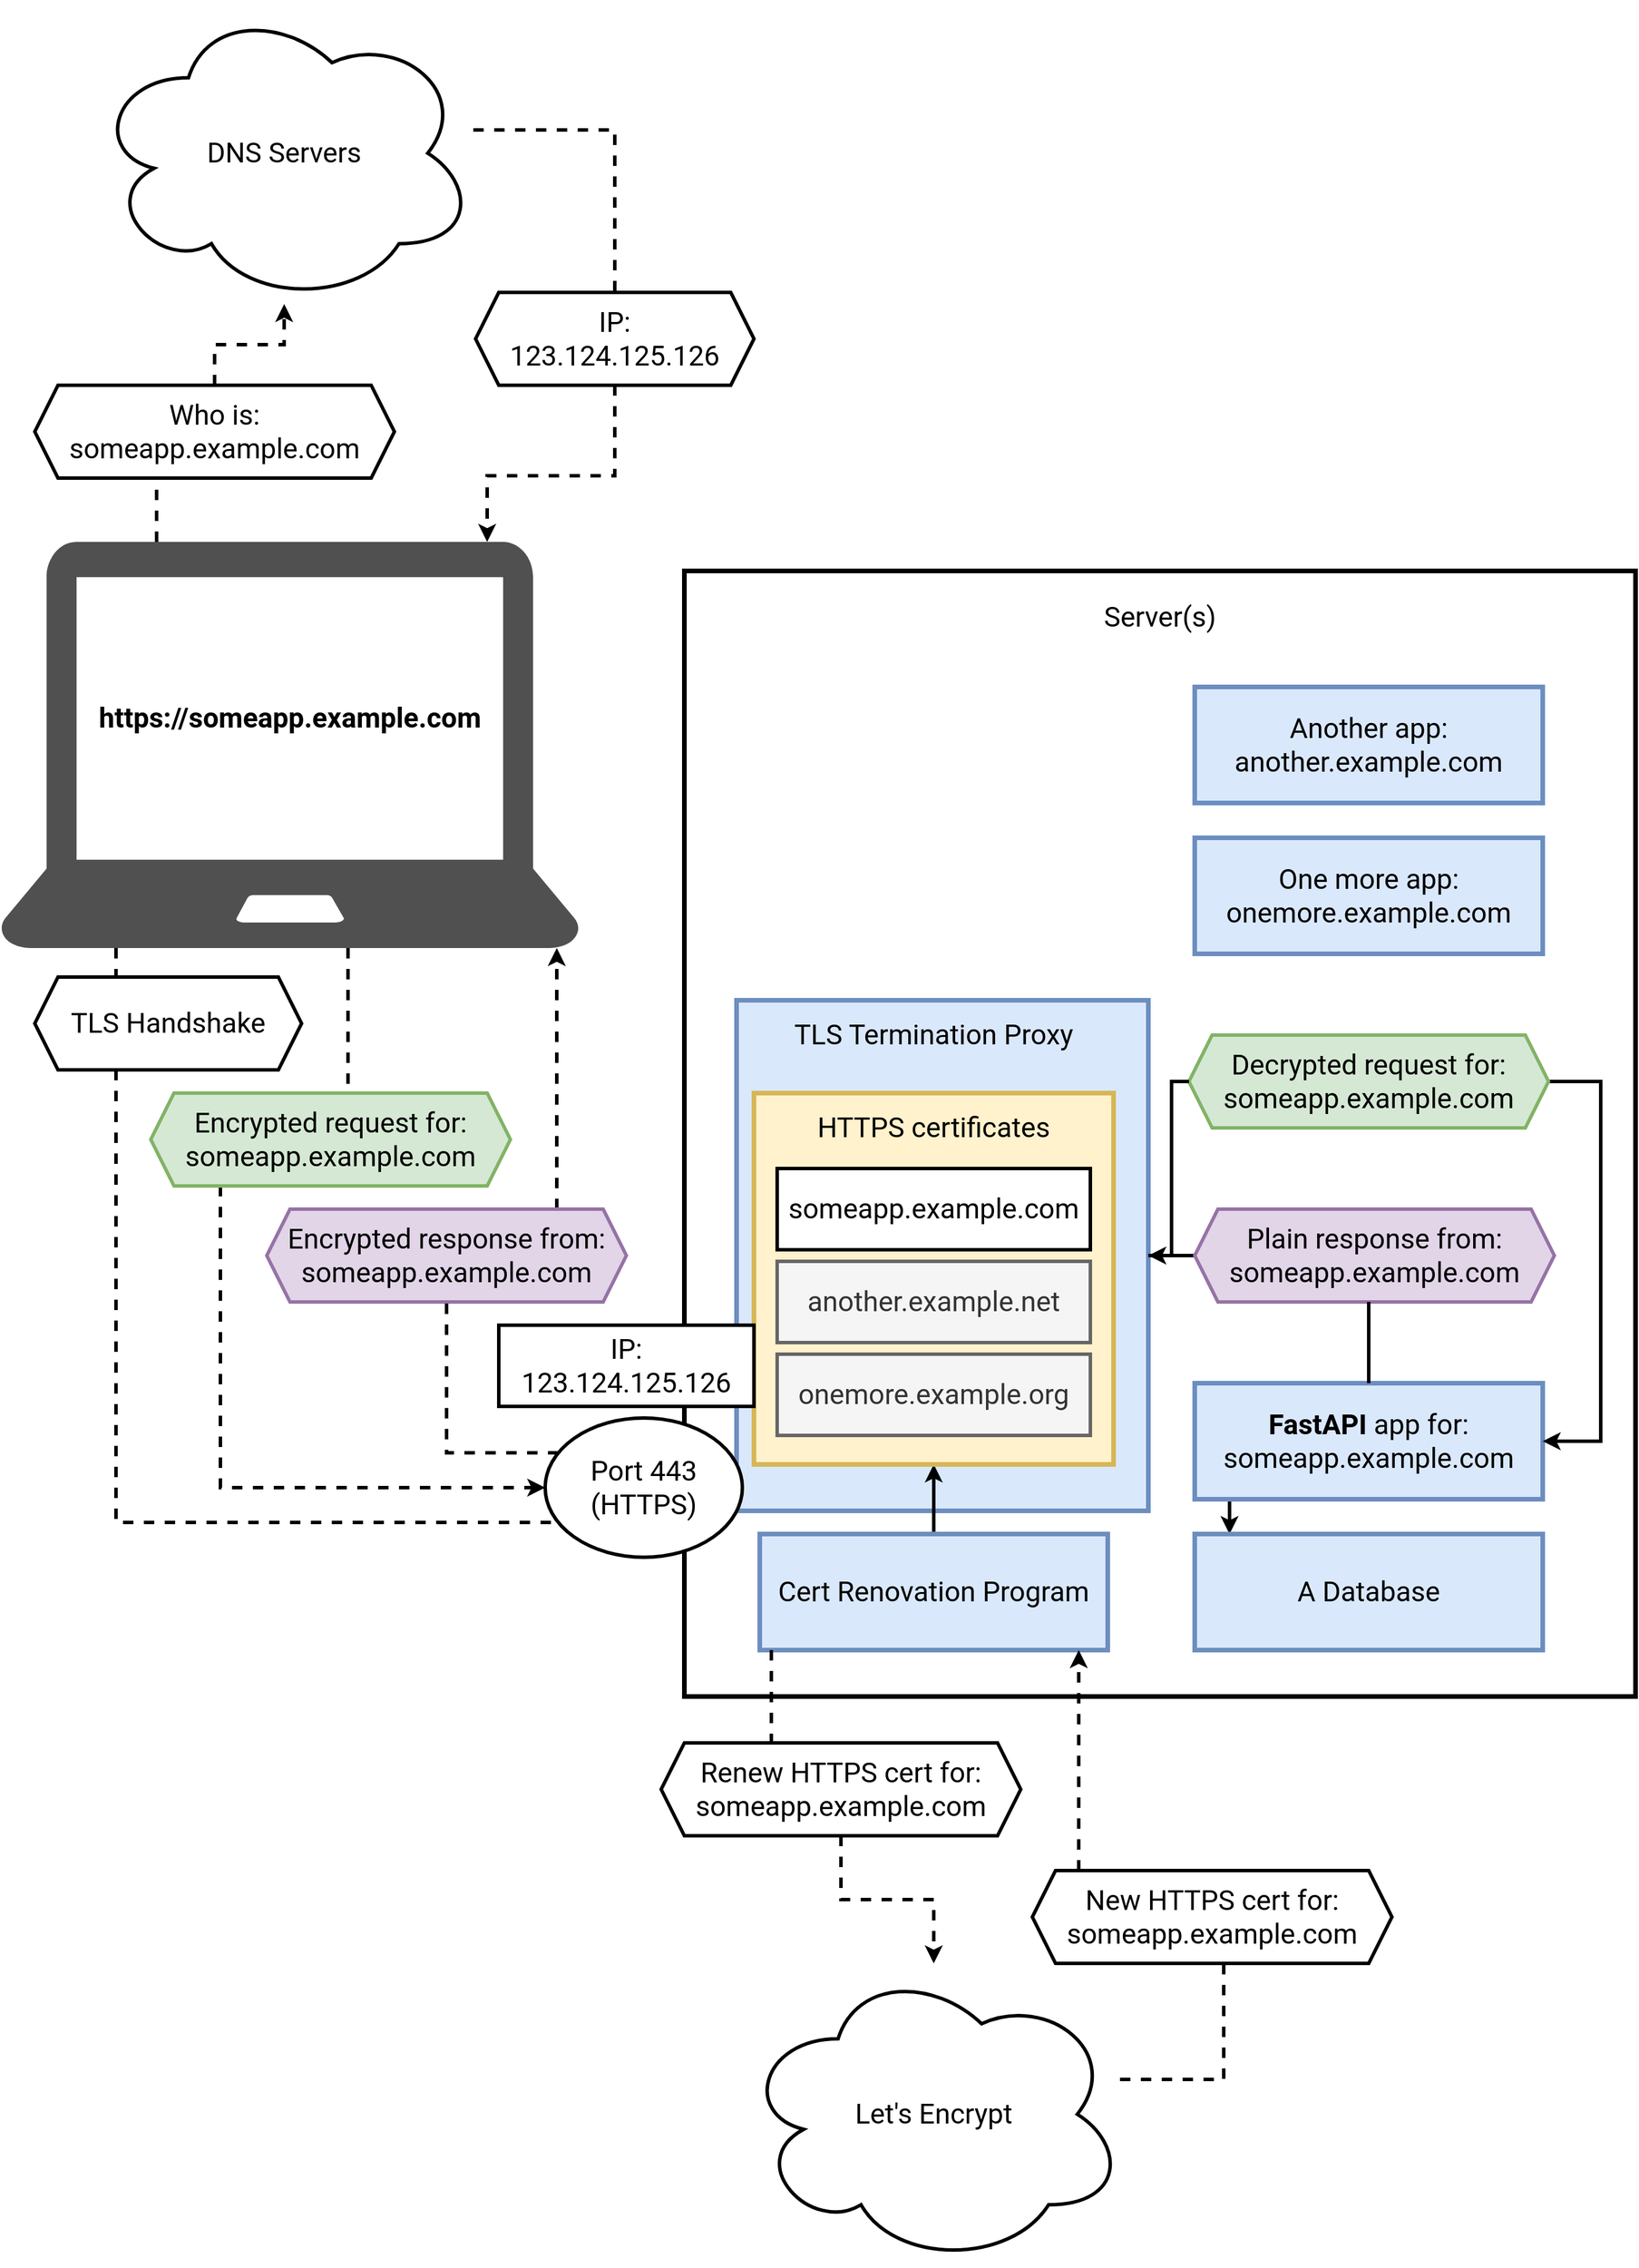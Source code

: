 <mxfile>
    <diagram id="jyERGzDynktFHFRGN0ph" name="Page-1">
        <mxGraphModel dx="3321" dy="2867" grid="1" gridSize="10" guides="1" tooltips="1" connect="1" arrows="1" fold="1" page="1" pageScale="1" pageWidth="1920" pageHeight="1200" math="0" shadow="0">
            <root>
                <mxCell id="0"/>
                <mxCell id="1" parent="0"/>
                <mxCell id="2" value="" style="rounded=0;whiteSpace=wrap;html=1;fontStyle=1;strokeWidth=4;" vertex="1" parent="1">
                    <mxGeometry x="450" y="-50" width="820" height="970" as="geometry"/>
                </mxCell>
                <mxCell id="3" value="&lt;font face=&quot;Roboto&quot;&gt;&lt;span style=&quot;font-size: 24px&quot;&gt;Server(s)&lt;/span&gt;&lt;/font&gt;" style="text;html=1;strokeColor=none;fillColor=none;align=center;verticalAlign=middle;whiteSpace=wrap;rounded=0;strokeWidth=3;fontFamily=Roboto Mono, mono;FType=g;" vertex="1" parent="1">
                    <mxGeometry x="710" y="-50" width="300" height="80" as="geometry"/>
                </mxCell>
                <mxCell id="8" style="edgeStyle=orthogonalEdgeStyle;rounded=0;orthogonalLoop=1;jettySize=auto;html=1;strokeWidth=3;exitX=0.092;exitY=1.01;exitDx=0;exitDy=0;dashed=1;exitPerimeter=0;" edge="1" parent="1" target="14">
                    <mxGeometry relative="1" as="geometry">
                        <Array as="points">
                            <mxPoint x="800" y="521"/>
                            <mxPoint x="800" y="560"/>
                        </Array>
                        <mxPoint x="803" y="521" as="sourcePoint"/>
                    </mxGeometry>
                </mxCell>
                <mxCell id="9" style="edgeStyle=orthogonalEdgeStyle;rounded=0;orthogonalLoop=1;jettySize=auto;html=1;strokeWidth=3;dashed=1;" edge="1" parent="1" target="17">
                    <mxGeometry relative="1" as="geometry">
                        <mxPoint x="800" y="520" as="sourcePoint"/>
                        <Array as="points">
                            <mxPoint x="800" y="680"/>
                        </Array>
                    </mxGeometry>
                </mxCell>
                <mxCell id="33" value="" style="group" vertex="1" connectable="0" parent="1">
                    <mxGeometry x="-140" y="-75" width="500" height="350" as="geometry"/>
                </mxCell>
                <mxCell id="29" value="&lt;font face=&quot;Roboto&quot; data-font-src=&quot;https://fonts.googleapis.com/css?family=Roboto&quot; style=&quot;font-size: 24px&quot;&gt;https://someapp.example.com&lt;/font&gt;" style="rounded=0;whiteSpace=wrap;html=1;fontStyle=1;strokeWidth=4;" vertex="1" parent="33">
                    <mxGeometry x="60" y="27" width="380" height="250" as="geometry"/>
                </mxCell>
                <mxCell id="32" value="" style="pointerEvents=1;shadow=0;dashed=0;html=1;fillColor=#505050;labelPosition=center;verticalLabelPosition=bottom;verticalAlign=top;outlineConnect=0;align=center;shape=mxgraph.office.devices.laptop;strokeColor=none;" vertex="1" parent="33">
                    <mxGeometry width="500" height="350" as="geometry"/>
                </mxCell>
                <mxCell id="90" style="edgeStyle=orthogonalEdgeStyle;rounded=0;orthogonalLoop=1;jettySize=auto;html=1;dashed=1;startArrow=none;startFill=0;endArrow=classic;endFill=1;strokeWidth=3;" edge="1" parent="1" source="101" target="32">
                    <mxGeometry relative="1" as="geometry">
                        <mxPoint x="390" y="-190" as="sourcePoint"/>
                        <Array as="points">
                            <mxPoint x="390" y="-132"/>
                            <mxPoint x="280" y="-132"/>
                        </Array>
                    </mxGeometry>
                </mxCell>
                <mxCell id="34" value="&lt;font face=&quot;Roboto&quot; data-font-src=&quot;https://fonts.googleapis.com/css?family=Roboto&quot; style=&quot;font-size: 24px&quot;&gt;DNS Servers&lt;/font&gt;" style="ellipse;shape=cloud;whiteSpace=wrap;html=1;strokeColor=#000000;strokeWidth=3;" vertex="1" parent="1">
                    <mxGeometry x="-60" y="-540" width="330" height="260" as="geometry"/>
                </mxCell>
                <mxCell id="6" value="" style="rounded=0;whiteSpace=wrap;html=1;fontStyle=1;strokeWidth=4;fillColor=#dae8fc;strokeColor=#6c8ebf;" vertex="1" parent="1">
                    <mxGeometry x="495" y="320" width="355" height="440" as="geometry"/>
                </mxCell>
                <mxCell id="7" value="&lt;font style=&quot;font-size: 24px&quot; face=&quot;Roboto&quot;&gt;TLS Termination Proxy&lt;br&gt;&lt;/font&gt;" style="text;html=1;strokeColor=none;fillColor=none;align=center;verticalAlign=middle;whiteSpace=wrap;rounded=0;strokeWidth=3;fontFamily=Roboto Mono, mono;FType=g;" vertex="1" parent="1">
                    <mxGeometry x="525" y="330" width="280" height="40" as="geometry"/>
                </mxCell>
                <mxCell id="56" style="edgeStyle=orthogonalEdgeStyle;rounded=0;orthogonalLoop=1;jettySize=auto;html=1;strokeWidth=3;" edge="1" parent="1" source="55" target="49">
                    <mxGeometry relative="1" as="geometry"/>
                </mxCell>
                <mxCell id="58" style="edgeStyle=orthogonalEdgeStyle;rounded=0;orthogonalLoop=1;jettySize=auto;html=1;strokeWidth=3;dashed=1;startArrow=none;" edge="1" parent="1" source="102" target="57">
                    <mxGeometry relative="1" as="geometry">
                        <mxPoint x="410" y="400" as="targetPoint"/>
                        <mxPoint x="585" y="1050" as="sourcePoint"/>
                        <Array as="points"/>
                    </mxGeometry>
                </mxCell>
                <mxCell id="55" value="&lt;font face=&quot;Roboto&quot; data-font-src=&quot;https://fonts.googleapis.com/css?family=Roboto&quot; style=&quot;font-size: 24px ; font-weight: normal&quot;&gt;Cert Renovation Program&lt;/font&gt;" style="rounded=0;whiteSpace=wrap;html=1;fontStyle=1;strokeWidth=4;fillColor=#dae8fc;strokeColor=#6c8ebf;" vertex="1" parent="1">
                    <mxGeometry x="515" y="780" width="300" height="100" as="geometry"/>
                </mxCell>
                <mxCell id="59" style="edgeStyle=orthogonalEdgeStyle;rounded=0;orthogonalLoop=1;jettySize=auto;html=1;dashed=1;strokeWidth=3;startArrow=none;" edge="1" parent="1" source="103" target="55">
                    <mxGeometry relative="1" as="geometry">
                        <mxPoint x="875" y="1030" as="sourcePoint"/>
                        <Array as="points">
                            <mxPoint x="790" y="930"/>
                            <mxPoint x="790" y="930"/>
                        </Array>
                    </mxGeometry>
                </mxCell>
                <mxCell id="57" value="&lt;font face=&quot;Roboto&quot; data-font-src=&quot;https://fonts.googleapis.com/css?family=Roboto&quot; style=&quot;font-size: 24px&quot;&gt;Let's Encrypt&lt;/font&gt;" style="ellipse;shape=cloud;whiteSpace=wrap;html=1;strokeColor=#000000;strokeWidth=3;" vertex="1" parent="1">
                    <mxGeometry x="500" y="1150" width="330" height="260" as="geometry"/>
                </mxCell>
                <mxCell id="73" style="edgeStyle=orthogonalEdgeStyle;rounded=0;orthogonalLoop=1;jettySize=auto;html=1;startArrow=none;startFill=0;endArrow=classic;endFill=1;strokeWidth=3;" edge="1" parent="1" source="85" target="6">
                    <mxGeometry relative="1" as="geometry">
                        <Array as="points"/>
                    </mxGeometry>
                </mxCell>
                <mxCell id="82" style="edgeStyle=orthogonalEdgeStyle;rounded=0;orthogonalLoop=1;jettySize=auto;html=1;startArrow=none;startFill=0;endArrow=classic;endFill=1;strokeWidth=3;" edge="1" parent="1" source="62" target="78">
                    <mxGeometry relative="1" as="geometry">
                        <Array as="points">
                            <mxPoint x="920" y="770"/>
                            <mxPoint x="920" y="770"/>
                        </Array>
                    </mxGeometry>
                </mxCell>
                <mxCell id="62" value="&lt;font face=&quot;Roboto&quot; data-font-src=&quot;https://fonts.googleapis.com/css?family=Roboto&quot; style=&quot;font-size: 24px&quot;&gt;FastAPI&lt;/font&gt;&lt;font face=&quot;Roboto&quot; data-font-src=&quot;https://fonts.googleapis.com/css?family=Roboto&quot; style=&quot;font-size: 24px ; font-weight: normal&quot;&gt; app for: someapp.example.com&lt;/font&gt;" style="rounded=0;whiteSpace=wrap;html=1;fontStyle=1;strokeWidth=4;fillColor=#dae8fc;strokeColor=#6c8ebf;" vertex="1" parent="1">
                    <mxGeometry x="890" y="650" width="300" height="100" as="geometry"/>
                </mxCell>
                <mxCell id="65" value="&lt;font face=&quot;Roboto&quot; data-font-src=&quot;https://fonts.googleapis.com/css?family=Roboto&quot; style=&quot;font-size: 24px ; font-weight: normal&quot;&gt;Another app&lt;/font&gt;&lt;font face=&quot;Roboto&quot; data-font-src=&quot;https://fonts.googleapis.com/css?family=Roboto&quot; style=&quot;font-size: 24px ; font-weight: normal&quot;&gt;: another.example.com&lt;/font&gt;" style="rounded=0;whiteSpace=wrap;html=1;fontStyle=1;strokeWidth=4;fillColor=#dae8fc;strokeColor=#6c8ebf;" vertex="1" parent="1">
                    <mxGeometry x="890" y="50" width="300" height="100" as="geometry"/>
                </mxCell>
                <mxCell id="66" value="&lt;font face=&quot;Roboto&quot; data-font-src=&quot;https://fonts.googleapis.com/css?family=Roboto&quot; style=&quot;font-size: 24px ; font-weight: normal&quot;&gt;One more app&lt;/font&gt;&lt;font face=&quot;Roboto&quot; data-font-src=&quot;https://fonts.googleapis.com/css?family=Roboto&quot; style=&quot;font-size: 24px ; font-weight: normal&quot;&gt;: onemore.example.com&lt;/font&gt;" style="rounded=0;whiteSpace=wrap;html=1;fontStyle=1;strokeWidth=4;fillColor=#dae8fc;strokeColor=#6c8ebf;" vertex="1" parent="1">
                    <mxGeometry x="890" y="180" width="300" height="100" as="geometry"/>
                </mxCell>
                <mxCell id="78" value="&lt;font face=&quot;Roboto&quot;&gt;&lt;span style=&quot;font-size: 24px ; font-weight: 400&quot;&gt;A Database&lt;/span&gt;&lt;/font&gt;" style="rounded=0;whiteSpace=wrap;html=1;fontStyle=1;strokeWidth=4;fillColor=#dae8fc;strokeColor=#6c8ebf;" vertex="1" parent="1">
                    <mxGeometry x="890" y="780" width="300" height="100" as="geometry"/>
                </mxCell>
                <mxCell id="80" value="" style="edgeStyle=orthogonalEdgeStyle;rounded=0;orthogonalLoop=1;jettySize=auto;html=1;dashed=1;strokeWidth=3;endArrow=none;" edge="1" parent="1" source="57" target="103">
                    <mxGeometry relative="1" as="geometry">
                        <mxPoint x="480" y="1090" as="sourcePoint"/>
                        <mxPoint x="875" y="1110" as="targetPoint"/>
                        <Array as="points">
                            <mxPoint x="915" y="1250"/>
                        </Array>
                    </mxGeometry>
                </mxCell>
                <mxCell id="81" value="" style="edgeStyle=orthogonalEdgeStyle;rounded=0;orthogonalLoop=1;jettySize=auto;html=1;strokeWidth=3;dashed=1;endArrow=none;" edge="1" parent="1" source="55" target="102">
                    <mxGeometry relative="1" as="geometry">
                        <mxPoint x="525" y="970" as="targetPoint"/>
                        <mxPoint x="550" y="880" as="sourcePoint"/>
                        <Array as="points">
                            <mxPoint x="525" y="930"/>
                            <mxPoint x="525" y="930"/>
                        </Array>
                    </mxGeometry>
                </mxCell>
                <mxCell id="85" value="&lt;span style=&quot;font-family: &amp;#34;roboto&amp;#34; ; font-size: 24px&quot;&gt;Plain response from: someapp.example.com&lt;/span&gt;" style="shape=hexagon;perimeter=hexagonPerimeter2;whiteSpace=wrap;html=1;fixedSize=1;strokeColor=#9673a6;strokeWidth=3;fillColor=#e1d5e7;" vertex="1" parent="1">
                    <mxGeometry x="890" y="500" width="310" height="80" as="geometry"/>
                </mxCell>
                <mxCell id="86" value="" style="edgeStyle=orthogonalEdgeStyle;rounded=0;orthogonalLoop=1;jettySize=auto;html=1;startArrow=none;startFill=0;endArrow=none;endFill=1;strokeWidth=3;" edge="1" parent="1" source="62" target="85">
                    <mxGeometry relative="1" as="geometry">
                        <mxPoint x="1030.0" y="650.0" as="sourcePoint"/>
                        <mxPoint x="850" y="540.0" as="targetPoint"/>
                        <Array as="points">
                            <mxPoint x="1030" y="540"/>
                        </Array>
                    </mxGeometry>
                </mxCell>
                <mxCell id="87" style="edgeStyle=orthogonalEdgeStyle;rounded=0;orthogonalLoop=1;jettySize=auto;html=1;startArrow=none;startFill=0;endArrow=classic;endFill=1;strokeWidth=3;" edge="1" parent="1" source="84" target="62">
                    <mxGeometry relative="1" as="geometry">
                        <Array as="points">
                            <mxPoint x="1240" y="390"/>
                            <mxPoint x="1240" y="700"/>
                        </Array>
                    </mxGeometry>
                </mxCell>
                <mxCell id="88" style="edgeStyle=orthogonalEdgeStyle;rounded=0;orthogonalLoop=1;jettySize=auto;html=1;startArrow=none;startFill=0;endArrow=classic;endFill=1;strokeWidth=3;dashed=1;" edge="1" parent="1" source="100" target="34">
                    <mxGeometry relative="1" as="geometry">
                        <mxPoint x="65.059" y="-220" as="sourcePoint"/>
                    </mxGeometry>
                </mxCell>
                <mxCell id="89" value="" style="edgeStyle=orthogonalEdgeStyle;rounded=0;orthogonalLoop=1;jettySize=auto;html=1;startArrow=none;startFill=0;endArrow=none;endFill=1;strokeWidth=3;dashed=1;" edge="1" parent="1" source="32" target="100">
                    <mxGeometry relative="1" as="geometry">
                        <mxPoint x="110" y="-75" as="sourcePoint"/>
                        <mxPoint x="-4.941" y="-140.0" as="targetPoint"/>
                        <Array as="points">
                            <mxPoint x="-5" y="-80"/>
                            <mxPoint x="-5" y="-80"/>
                        </Array>
                    </mxGeometry>
                </mxCell>
                <mxCell id="91" value="" style="edgeStyle=orthogonalEdgeStyle;rounded=0;orthogonalLoop=1;jettySize=auto;html=1;dashed=1;startArrow=none;startFill=0;endArrow=none;endFill=1;strokeWidth=3;" edge="1" parent="1" source="34" target="101">
                    <mxGeometry relative="1" as="geometry">
                        <mxPoint x="105" y="-280" as="sourcePoint"/>
                        <mxPoint x="390" y="-260" as="targetPoint"/>
                        <Array as="points">
                            <mxPoint x="390" y="-430"/>
                        </Array>
                    </mxGeometry>
                </mxCell>
                <mxCell id="109" style="edgeStyle=orthogonalEdgeStyle;rounded=0;orthogonalLoop=1;jettySize=auto;html=1;dashed=1;startArrow=none;startFill=0;endArrow=classic;endFill=1;strokeWidth=3;" edge="1" parent="1" source="97" target="32">
                    <mxGeometry relative="1" as="geometry">
                        <Array as="points">
                            <mxPoint x="340" y="480"/>
                            <mxPoint x="340" y="480"/>
                        </Array>
                    </mxGeometry>
                </mxCell>
                <mxCell id="36" value="&lt;font face=&quot;Roboto&quot; data-font-src=&quot;https://fonts.googleapis.com/css?family=Roboto&quot; style=&quot;font-size: 24px&quot;&gt;Port 443 (HTTPS)&lt;/font&gt;" style="ellipse;whiteSpace=wrap;html=1;strokeColor=#000000;strokeWidth=3;" vertex="1" parent="1">
                    <mxGeometry x="330" y="680" width="170" height="120" as="geometry"/>
                </mxCell>
                <mxCell id="92" style="edgeStyle=orthogonalEdgeStyle;rounded=0;orthogonalLoop=1;jettySize=auto;html=1;dashed=1;startArrow=none;startFill=0;endArrow=classic;endFill=1;strokeWidth=3;" edge="1" parent="1" source="96" target="36">
                    <mxGeometry relative="1" as="geometry">
                        <mxPoint x="50" y="500" as="sourcePoint"/>
                        <Array as="points">
                            <mxPoint x="50" y="740"/>
                        </Array>
                    </mxGeometry>
                </mxCell>
                <mxCell id="93" value="" style="edgeStyle=orthogonalEdgeStyle;rounded=0;orthogonalLoop=1;jettySize=auto;html=1;dashed=1;startArrow=none;startFill=0;endArrow=none;endFill=1;strokeWidth=3;" edge="1" parent="1" source="32" target="96">
                    <mxGeometry relative="1" as="geometry">
                        <mxPoint x="300" y="350" as="sourcePoint"/>
                        <mxPoint x="55" y="330" as="targetPoint"/>
                        <Array as="points">
                            <mxPoint x="160" y="340"/>
                            <mxPoint x="160" y="340"/>
                        </Array>
                    </mxGeometry>
                </mxCell>
                <mxCell id="96" value="&lt;span style=&quot;font-family: &amp;#34;roboto&amp;#34; ; font-size: 24px&quot;&gt;Encrypted request for: someapp.example.com&lt;/span&gt;" style="shape=hexagon;perimeter=hexagonPerimeter2;whiteSpace=wrap;html=1;fixedSize=1;strokeColor=#82b366;strokeWidth=3;fillColor=#d5e8d4;" vertex="1" parent="1">
                    <mxGeometry x="-10" y="400" width="310" height="80" as="geometry"/>
                </mxCell>
                <mxCell id="100" value="&lt;span style=&quot;font-family: &amp;#34;roboto&amp;#34; ; font-size: 24px&quot;&gt;Who is: someapp.example.com&lt;/span&gt;" style="shape=hexagon;perimeter=hexagonPerimeter2;whiteSpace=wrap;html=1;fixedSize=1;strokeWidth=3;" vertex="1" parent="1">
                    <mxGeometry x="-110" y="-210" width="310" height="80" as="geometry"/>
                </mxCell>
                <mxCell id="101" value="&lt;span style=&quot;font-family: &amp;#34;roboto&amp;#34; ; font-size: 24px&quot;&gt;IP:&lt;/span&gt;&lt;br style=&quot;font-family: &amp;#34;roboto&amp;#34;&quot;&gt;&lt;span style=&quot;font-family: &amp;#34;roboto&amp;#34; ; font-size: 24px&quot;&gt;123.124.125.126&lt;/span&gt;" style="shape=hexagon;perimeter=hexagonPerimeter2;whiteSpace=wrap;html=1;fixedSize=1;strokeWidth=3;" vertex="1" parent="1">
                    <mxGeometry x="270" y="-290" width="240" height="80" as="geometry"/>
                </mxCell>
                <mxCell id="102" value="&lt;span style=&quot;font-family: &amp;#34;roboto&amp;#34; ; font-size: 24px&quot;&gt;Renew HTTPS cert for: someapp.example.com&lt;/span&gt;" style="shape=hexagon;perimeter=hexagonPerimeter2;whiteSpace=wrap;html=1;fixedSize=1;strokeWidth=3;" vertex="1" parent="1">
                    <mxGeometry x="430" y="960" width="310" height="80" as="geometry"/>
                </mxCell>
                <mxCell id="103" value="&lt;span style=&quot;font-family: &amp;#34;roboto&amp;#34; ; font-size: 24px&quot;&gt;New HTTPS cert for: someapp.example.com&lt;/span&gt;" style="shape=hexagon;perimeter=hexagonPerimeter2;whiteSpace=wrap;html=1;fixedSize=1;strokeWidth=3;" vertex="1" parent="1">
                    <mxGeometry x="750" y="1070" width="310" height="80" as="geometry"/>
                </mxCell>
                <mxCell id="106" style="edgeStyle=orthogonalEdgeStyle;rounded=0;orthogonalLoop=1;jettySize=auto;html=1;dashed=1;startArrow=none;startFill=0;endArrow=none;endFill=0;strokeWidth=3;" edge="1" parent="1" source="104" target="36">
                    <mxGeometry relative="1" as="geometry">
                        <Array as="points">
                            <mxPoint x="-40" y="770"/>
                        </Array>
                    </mxGeometry>
                </mxCell>
                <mxCell id="104" value="&lt;span style=&quot;font-family: &amp;#34;roboto&amp;#34; ; font-size: 24px&quot;&gt;TLS Handshake&lt;/span&gt;" style="shape=hexagon;perimeter=hexagonPerimeter2;whiteSpace=wrap;html=1;fixedSize=1;strokeWidth=3;" vertex="1" parent="1">
                    <mxGeometry x="-110" y="300" width="230" height="80" as="geometry"/>
                </mxCell>
                <mxCell id="107" value="" style="edgeStyle=orthogonalEdgeStyle;rounded=0;orthogonalLoop=1;jettySize=auto;html=1;dashed=1;startArrow=none;startFill=0;endArrow=none;endFill=1;strokeWidth=3;" edge="1" parent="1" source="32" target="104">
                    <mxGeometry relative="1" as="geometry">
                        <mxPoint x="-40" y="275" as="sourcePoint"/>
                        <mxPoint x="341.388" y="770" as="targetPoint"/>
                        <Array as="points">
                            <mxPoint x="-40" y="290"/>
                            <mxPoint x="-40" y="290"/>
                        </Array>
                    </mxGeometry>
                </mxCell>
                <mxCell id="97" value="&lt;span style=&quot;font-family: &amp;#34;roboto&amp;#34; ; font-size: 24px&quot;&gt;Encrypted response from: someapp.example.com&lt;/span&gt;" style="shape=hexagon;perimeter=hexagonPerimeter2;whiteSpace=wrap;html=1;fixedSize=1;strokeColor=#9673a6;strokeWidth=3;fillColor=#e1d5e7;" vertex="1" parent="1">
                    <mxGeometry x="90" y="500" width="310" height="80" as="geometry"/>
                </mxCell>
                <mxCell id="110" value="" style="edgeStyle=orthogonalEdgeStyle;rounded=0;orthogonalLoop=1;jettySize=auto;html=1;dashed=1;startArrow=none;startFill=0;endArrow=none;endFill=1;strokeWidth=3;" edge="1" parent="1" source="36" target="97">
                    <mxGeometry relative="1" as="geometry">
                        <mxPoint x="415" y="680" as="sourcePoint"/>
                        <mxPoint x="110" y="275" as="targetPoint"/>
                        <Array as="points">
                            <mxPoint x="245" y="710"/>
                        </Array>
                    </mxGeometry>
                </mxCell>
                <mxCell id="49" value="" style="rounded=0;whiteSpace=wrap;html=1;fontStyle=1;strokeWidth=4;fillColor=#fff2cc;strokeColor=#d6b656;" vertex="1" parent="1">
                    <mxGeometry x="510" y="400" width="310" height="320" as="geometry"/>
                </mxCell>
                <mxCell id="50" value="&lt;font style=&quot;font-size: 24px&quot; face=&quot;Roboto&quot;&gt;HTTPS certificates&lt;br&gt;&lt;/font&gt;" style="text;html=1;strokeColor=none;fillColor=none;align=center;verticalAlign=middle;whiteSpace=wrap;rounded=0;strokeWidth=3;fontFamily=Roboto Mono, mono;FType=g;" vertex="1" parent="1">
                    <mxGeometry x="550.9" y="410" width="228.21" height="40" as="geometry"/>
                </mxCell>
                <mxCell id="51" value="&lt;font face=&quot;Roboto&quot; data-font-src=&quot;https://fonts.googleapis.com/css?family=Roboto&quot;&gt;&lt;span style=&quot;font-size: 24px&quot;&gt;someapp.example.com&lt;/span&gt;&lt;br&gt;&lt;/font&gt;" style="rounded=0;whiteSpace=wrap;html=1;strokeColor=#000000;strokeWidth=3;" vertex="1" parent="1">
                    <mxGeometry x="530" y="465" width="270" height="70" as="geometry"/>
                </mxCell>
                <mxCell id="52" value="&lt;font face=&quot;Roboto&quot; data-font-src=&quot;https://fonts.googleapis.com/css?family=Roboto&quot;&gt;&lt;span style=&quot;font-size: 24px&quot;&gt;another.example.net&lt;/span&gt;&lt;br&gt;&lt;/font&gt;" style="rounded=0;whiteSpace=wrap;html=1;strokeColor=#666666;strokeWidth=3;fillColor=#f5f5f5;fontColor=#333333;" vertex="1" parent="1">
                    <mxGeometry x="530" y="545" width="270" height="70" as="geometry"/>
                </mxCell>
                <mxCell id="53" value="&lt;font face=&quot;Roboto&quot; data-font-src=&quot;https://fonts.googleapis.com/css?family=Roboto&quot;&gt;&lt;span style=&quot;font-size: 24px&quot;&gt;onemore.example.org&lt;/span&gt;&lt;br&gt;&lt;/font&gt;" style="rounded=0;whiteSpace=wrap;html=1;strokeColor=#666666;strokeWidth=3;fillColor=#f5f5f5;fontColor=#333333;" vertex="1" parent="1">
                    <mxGeometry x="530" y="625" width="270" height="70" as="geometry"/>
                </mxCell>
                <mxCell id="42" value="&lt;font face=&quot;Roboto&quot; data-font-src=&quot;https://fonts.googleapis.com/css?family=Roboto&quot;&gt;&lt;span style=&quot;font-size: 24px&quot;&gt;IP:&lt;/span&gt;&lt;br&gt;&lt;span style=&quot;font-size: 24px&quot;&gt;123.124.125.126&lt;/span&gt;&lt;br&gt;&lt;/font&gt;" style="rounded=0;whiteSpace=wrap;html=1;strokeColor=#000000;strokeWidth=3;" vertex="1" parent="1">
                    <mxGeometry x="290" y="600" width="220" height="70" as="geometry"/>
                </mxCell>
                <mxCell id="84" value="&lt;span style=&quot;font-family: &amp;#34;roboto&amp;#34; ; font-size: 24px&quot;&gt;Decrypted request for: someapp.example.com&lt;/span&gt;" style="shape=hexagon;perimeter=hexagonPerimeter2;whiteSpace=wrap;html=1;fixedSize=1;strokeColor=#82b366;strokeWidth=3;fillColor=#d5e8d4;" vertex="1" parent="1">
                    <mxGeometry x="885" y="350" width="310" height="80" as="geometry"/>
                </mxCell>
                <mxCell id="111" value="" style="edgeStyle=orthogonalEdgeStyle;rounded=0;orthogonalLoop=1;jettySize=auto;html=1;startArrow=none;startFill=0;endArrow=none;endFill=1;strokeWidth=3;" edge="1" parent="1" source="6" target="84">
                    <mxGeometry relative="1" as="geometry">
                        <mxPoint x="850" y="390" as="sourcePoint"/>
                        <mxPoint x="1190" y="700" as="targetPoint"/>
                        <Array as="points"/>
                    </mxGeometry>
                </mxCell>
            </root>
        </mxGraphModel>
    </diagram>
</mxfile>
